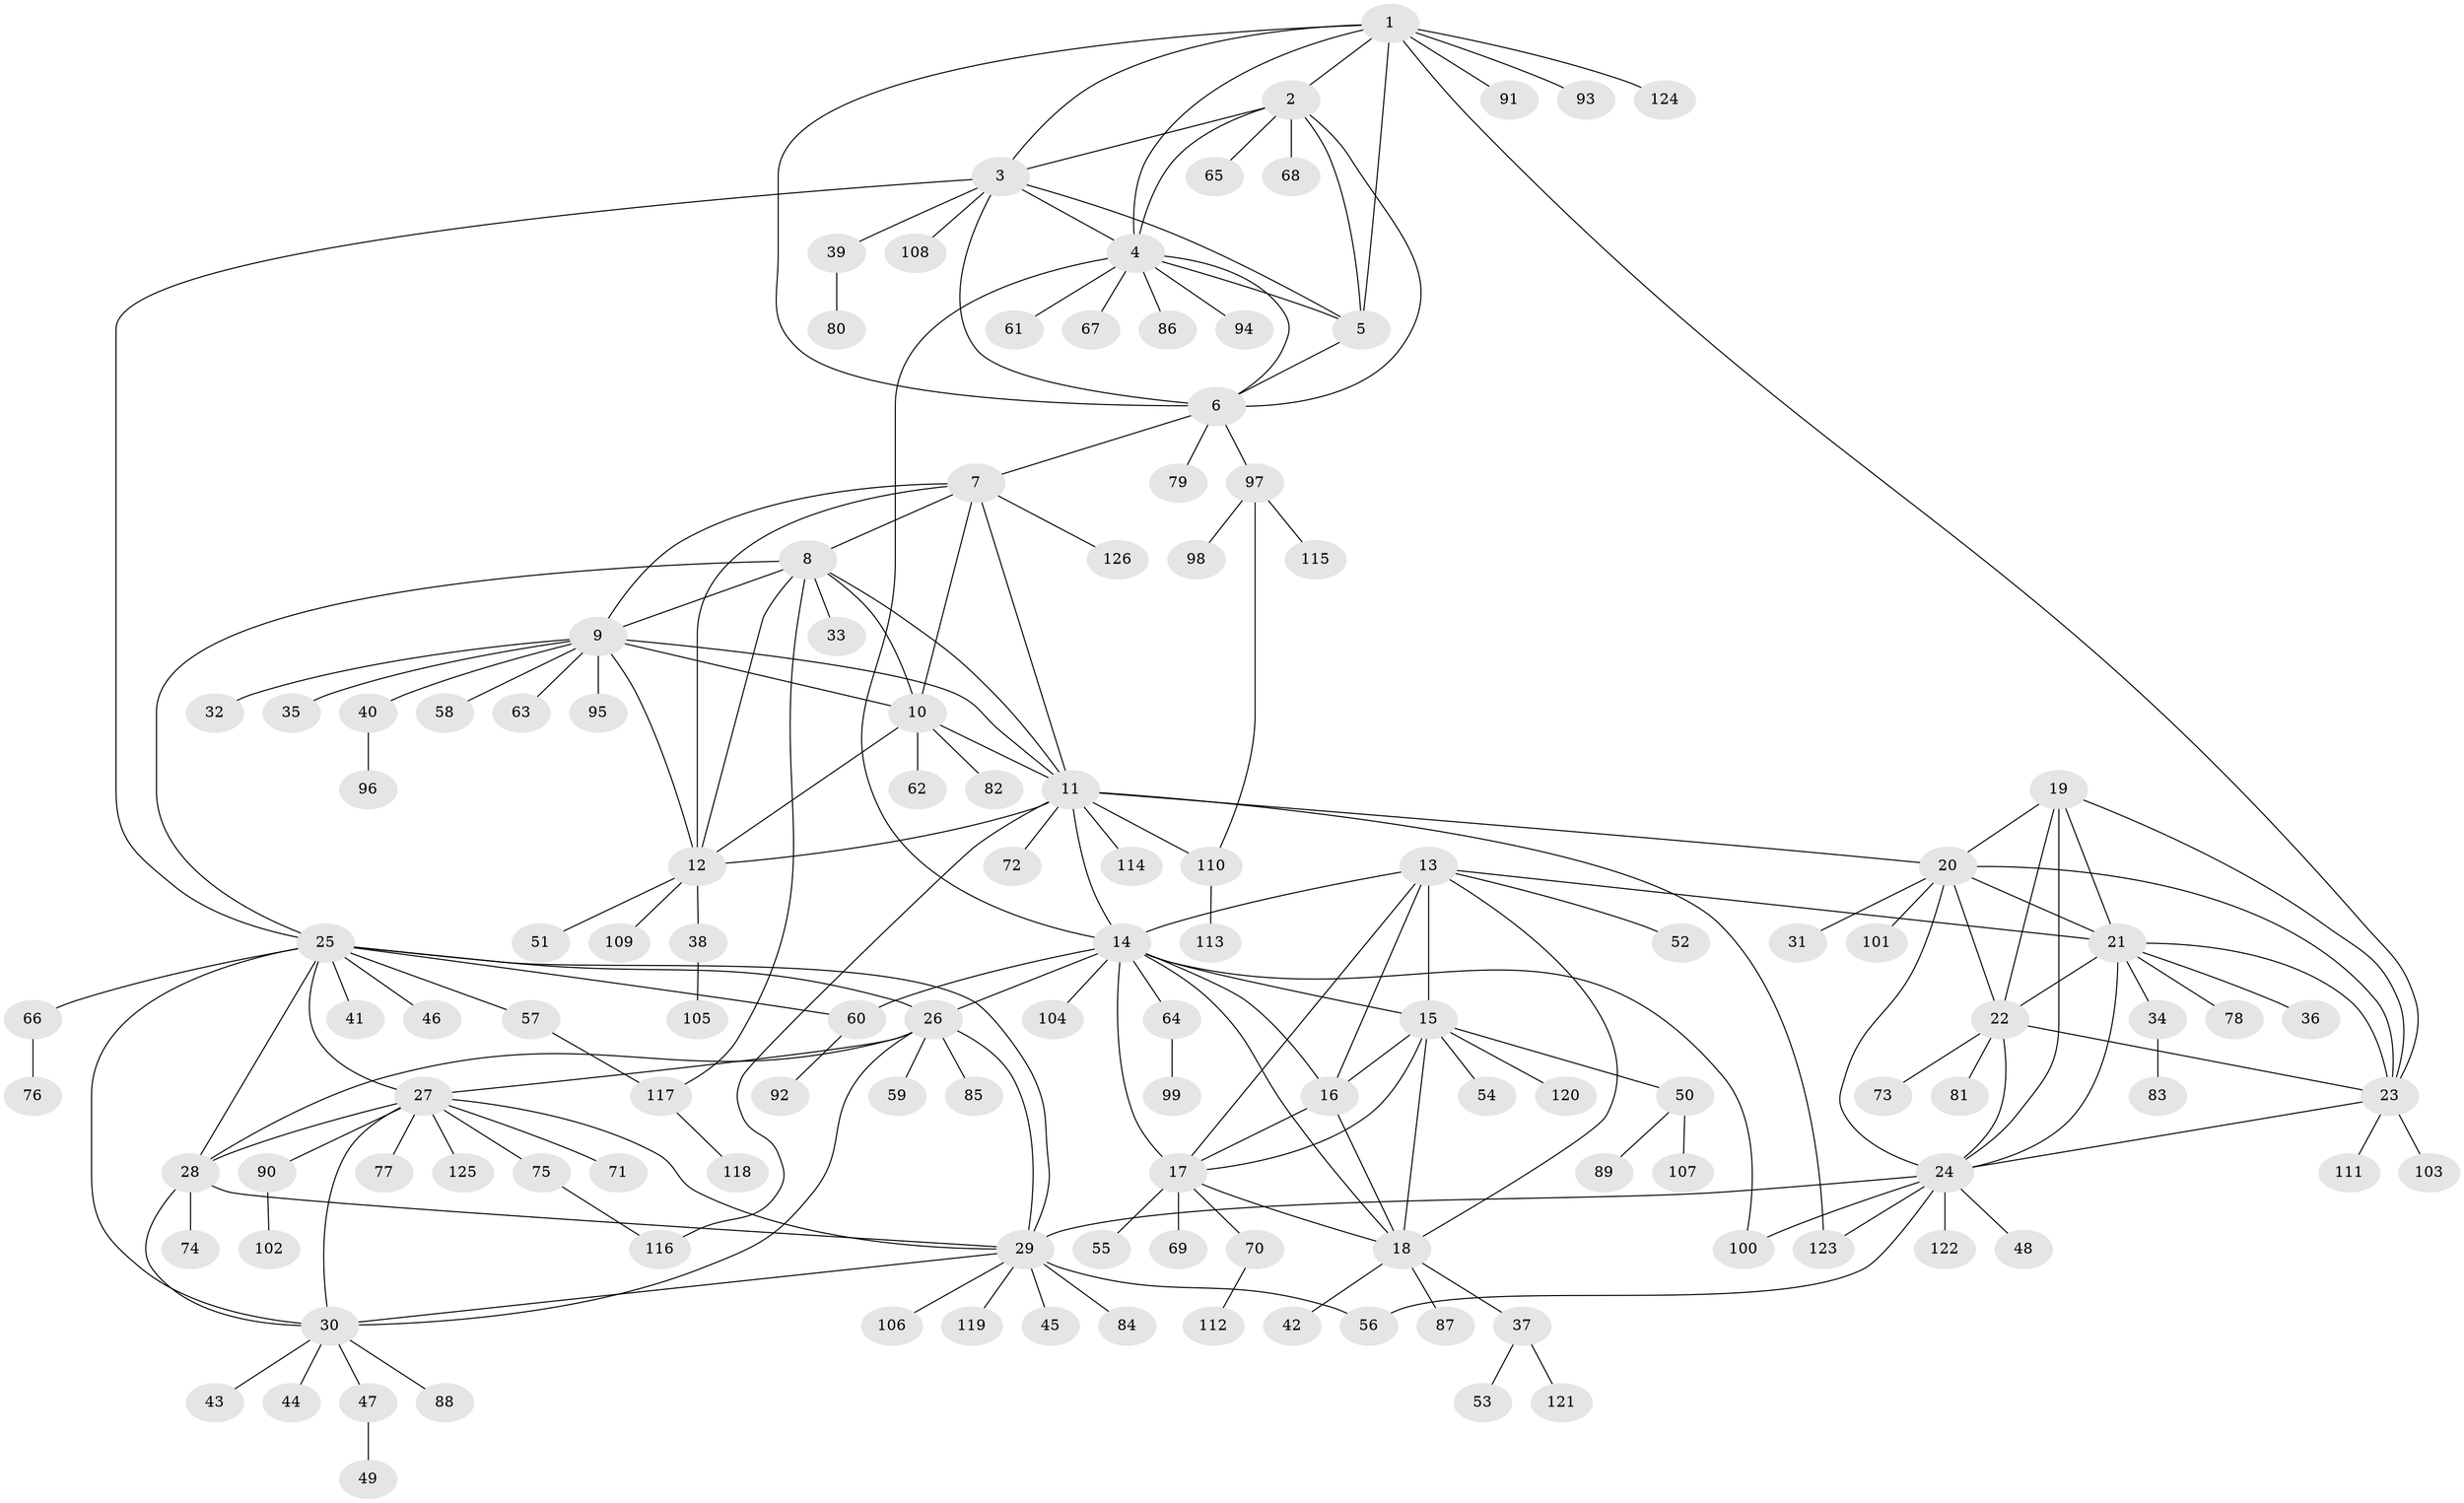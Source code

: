 // Generated by graph-tools (version 1.1) at 2025/37/03/09/25 02:37:36]
// undirected, 126 vertices, 188 edges
graph export_dot {
graph [start="1"]
  node [color=gray90,style=filled];
  1;
  2;
  3;
  4;
  5;
  6;
  7;
  8;
  9;
  10;
  11;
  12;
  13;
  14;
  15;
  16;
  17;
  18;
  19;
  20;
  21;
  22;
  23;
  24;
  25;
  26;
  27;
  28;
  29;
  30;
  31;
  32;
  33;
  34;
  35;
  36;
  37;
  38;
  39;
  40;
  41;
  42;
  43;
  44;
  45;
  46;
  47;
  48;
  49;
  50;
  51;
  52;
  53;
  54;
  55;
  56;
  57;
  58;
  59;
  60;
  61;
  62;
  63;
  64;
  65;
  66;
  67;
  68;
  69;
  70;
  71;
  72;
  73;
  74;
  75;
  76;
  77;
  78;
  79;
  80;
  81;
  82;
  83;
  84;
  85;
  86;
  87;
  88;
  89;
  90;
  91;
  92;
  93;
  94;
  95;
  96;
  97;
  98;
  99;
  100;
  101;
  102;
  103;
  104;
  105;
  106;
  107;
  108;
  109;
  110;
  111;
  112;
  113;
  114;
  115;
  116;
  117;
  118;
  119;
  120;
  121;
  122;
  123;
  124;
  125;
  126;
  1 -- 2;
  1 -- 3;
  1 -- 4;
  1 -- 5;
  1 -- 6;
  1 -- 23;
  1 -- 91;
  1 -- 93;
  1 -- 124;
  2 -- 3;
  2 -- 4;
  2 -- 5;
  2 -- 6;
  2 -- 65;
  2 -- 68;
  3 -- 4;
  3 -- 5;
  3 -- 6;
  3 -- 25;
  3 -- 39;
  3 -- 108;
  4 -- 5;
  4 -- 6;
  4 -- 14;
  4 -- 61;
  4 -- 67;
  4 -- 86;
  4 -- 94;
  5 -- 6;
  6 -- 7;
  6 -- 79;
  6 -- 97;
  7 -- 8;
  7 -- 9;
  7 -- 10;
  7 -- 11;
  7 -- 12;
  7 -- 126;
  8 -- 9;
  8 -- 10;
  8 -- 11;
  8 -- 12;
  8 -- 25;
  8 -- 33;
  8 -- 117;
  9 -- 10;
  9 -- 11;
  9 -- 12;
  9 -- 32;
  9 -- 35;
  9 -- 40;
  9 -- 58;
  9 -- 63;
  9 -- 95;
  10 -- 11;
  10 -- 12;
  10 -- 62;
  10 -- 82;
  11 -- 12;
  11 -- 14;
  11 -- 20;
  11 -- 72;
  11 -- 110;
  11 -- 114;
  11 -- 116;
  11 -- 123;
  12 -- 38;
  12 -- 51;
  12 -- 109;
  13 -- 14;
  13 -- 15;
  13 -- 16;
  13 -- 17;
  13 -- 18;
  13 -- 21;
  13 -- 52;
  14 -- 15;
  14 -- 16;
  14 -- 17;
  14 -- 18;
  14 -- 26;
  14 -- 60;
  14 -- 64;
  14 -- 100;
  14 -- 104;
  15 -- 16;
  15 -- 17;
  15 -- 18;
  15 -- 50;
  15 -- 54;
  15 -- 120;
  16 -- 17;
  16 -- 18;
  17 -- 18;
  17 -- 55;
  17 -- 69;
  17 -- 70;
  18 -- 37;
  18 -- 42;
  18 -- 87;
  19 -- 20;
  19 -- 21;
  19 -- 22;
  19 -- 23;
  19 -- 24;
  20 -- 21;
  20 -- 22;
  20 -- 23;
  20 -- 24;
  20 -- 31;
  20 -- 101;
  21 -- 22;
  21 -- 23;
  21 -- 24;
  21 -- 34;
  21 -- 36;
  21 -- 78;
  22 -- 23;
  22 -- 24;
  22 -- 73;
  22 -- 81;
  23 -- 24;
  23 -- 103;
  23 -- 111;
  24 -- 29;
  24 -- 48;
  24 -- 56;
  24 -- 100;
  24 -- 122;
  24 -- 123;
  25 -- 26;
  25 -- 27;
  25 -- 28;
  25 -- 29;
  25 -- 30;
  25 -- 41;
  25 -- 46;
  25 -- 57;
  25 -- 60;
  25 -- 66;
  26 -- 27;
  26 -- 28;
  26 -- 29;
  26 -- 30;
  26 -- 59;
  26 -- 85;
  27 -- 28;
  27 -- 29;
  27 -- 30;
  27 -- 71;
  27 -- 75;
  27 -- 77;
  27 -- 90;
  27 -- 125;
  28 -- 29;
  28 -- 30;
  28 -- 74;
  29 -- 30;
  29 -- 45;
  29 -- 56;
  29 -- 84;
  29 -- 106;
  29 -- 119;
  30 -- 43;
  30 -- 44;
  30 -- 47;
  30 -- 88;
  34 -- 83;
  37 -- 53;
  37 -- 121;
  38 -- 105;
  39 -- 80;
  40 -- 96;
  47 -- 49;
  50 -- 89;
  50 -- 107;
  57 -- 117;
  60 -- 92;
  64 -- 99;
  66 -- 76;
  70 -- 112;
  75 -- 116;
  90 -- 102;
  97 -- 98;
  97 -- 110;
  97 -- 115;
  110 -- 113;
  117 -- 118;
}
